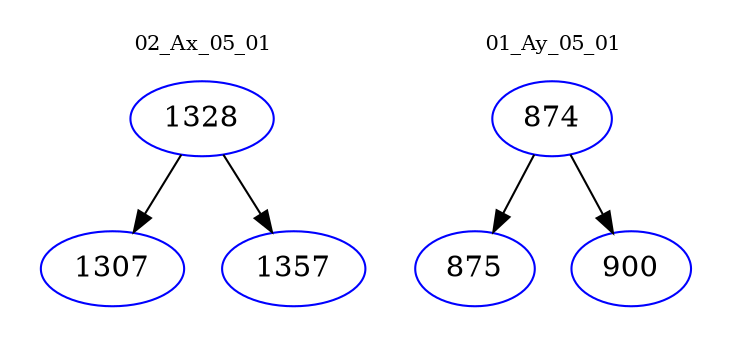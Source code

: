 digraph{
subgraph cluster_0 {
color = white
label = "02_Ax_05_01";
fontsize=10;
T0_1328 [label="1328", color="blue"]
T0_1328 -> T0_1307 [color="black"]
T0_1307 [label="1307", color="blue"]
T0_1328 -> T0_1357 [color="black"]
T0_1357 [label="1357", color="blue"]
}
subgraph cluster_1 {
color = white
label = "01_Ay_05_01";
fontsize=10;
T1_874 [label="874", color="blue"]
T1_874 -> T1_875 [color="black"]
T1_875 [label="875", color="blue"]
T1_874 -> T1_900 [color="black"]
T1_900 [label="900", color="blue"]
}
}
